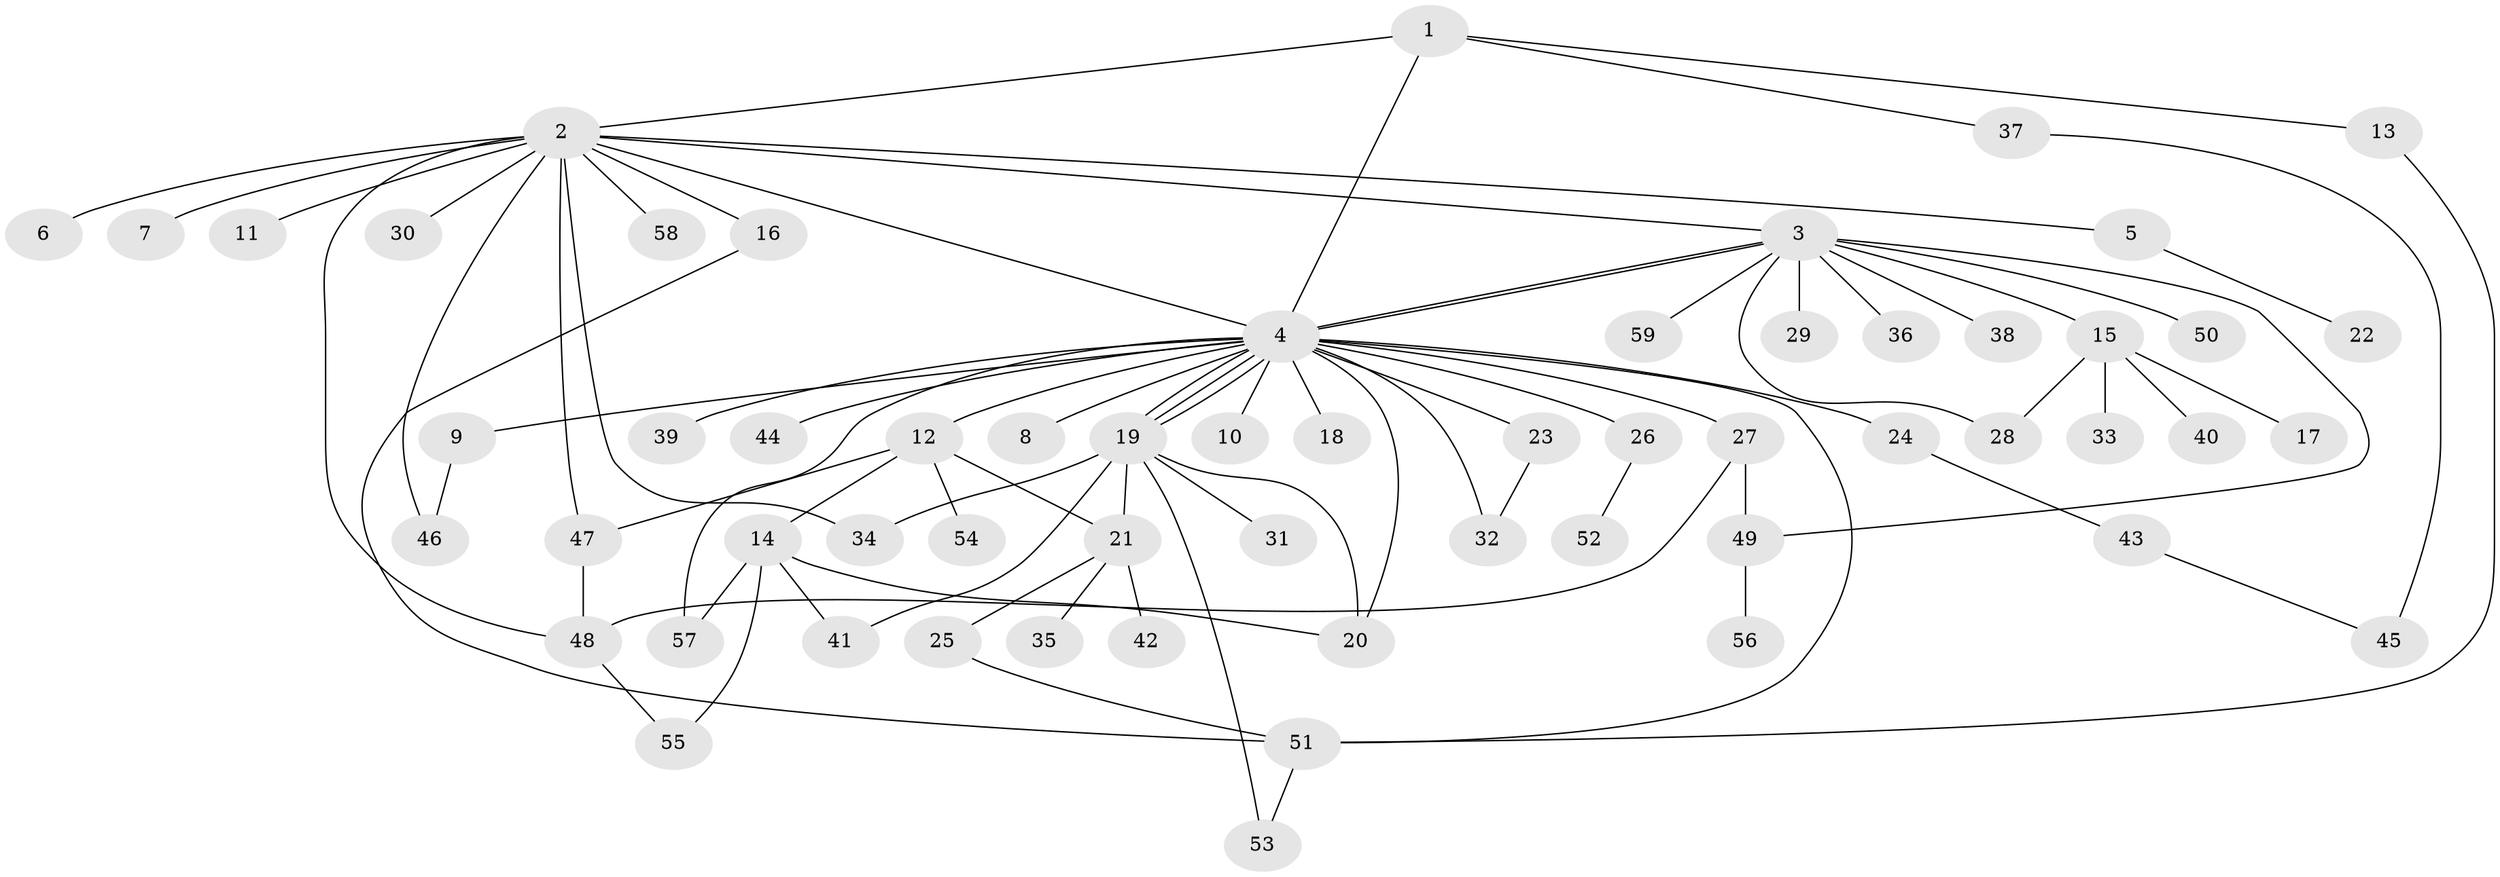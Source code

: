 // Generated by graph-tools (version 1.1) at 2025/26/03/09/25 03:26:03]
// undirected, 59 vertices, 82 edges
graph export_dot {
graph [start="1"]
  node [color=gray90,style=filled];
  1;
  2;
  3;
  4;
  5;
  6;
  7;
  8;
  9;
  10;
  11;
  12;
  13;
  14;
  15;
  16;
  17;
  18;
  19;
  20;
  21;
  22;
  23;
  24;
  25;
  26;
  27;
  28;
  29;
  30;
  31;
  32;
  33;
  34;
  35;
  36;
  37;
  38;
  39;
  40;
  41;
  42;
  43;
  44;
  45;
  46;
  47;
  48;
  49;
  50;
  51;
  52;
  53;
  54;
  55;
  56;
  57;
  58;
  59;
  1 -- 2;
  1 -- 4;
  1 -- 13;
  1 -- 37;
  2 -- 3;
  2 -- 4;
  2 -- 5;
  2 -- 6;
  2 -- 7;
  2 -- 11;
  2 -- 16;
  2 -- 30;
  2 -- 34;
  2 -- 46;
  2 -- 47;
  2 -- 48;
  2 -- 58;
  3 -- 4;
  3 -- 4;
  3 -- 15;
  3 -- 28;
  3 -- 29;
  3 -- 36;
  3 -- 38;
  3 -- 49;
  3 -- 50;
  3 -- 59;
  4 -- 8;
  4 -- 9;
  4 -- 10;
  4 -- 12;
  4 -- 18;
  4 -- 19;
  4 -- 19;
  4 -- 19;
  4 -- 20;
  4 -- 23;
  4 -- 24;
  4 -- 26;
  4 -- 27;
  4 -- 32;
  4 -- 39;
  4 -- 44;
  4 -- 51;
  4 -- 57;
  5 -- 22;
  9 -- 46;
  12 -- 14;
  12 -- 21;
  12 -- 47;
  12 -- 54;
  13 -- 51;
  14 -- 20;
  14 -- 41;
  14 -- 55;
  14 -- 57;
  15 -- 17;
  15 -- 28;
  15 -- 33;
  15 -- 40;
  16 -- 51;
  19 -- 20;
  19 -- 21;
  19 -- 31;
  19 -- 34;
  19 -- 41;
  19 -- 53;
  21 -- 25;
  21 -- 35;
  21 -- 42;
  23 -- 32;
  24 -- 43;
  25 -- 51;
  26 -- 52;
  27 -- 48;
  27 -- 49;
  37 -- 45;
  43 -- 45;
  47 -- 48;
  48 -- 55;
  49 -- 56;
  51 -- 53;
}

